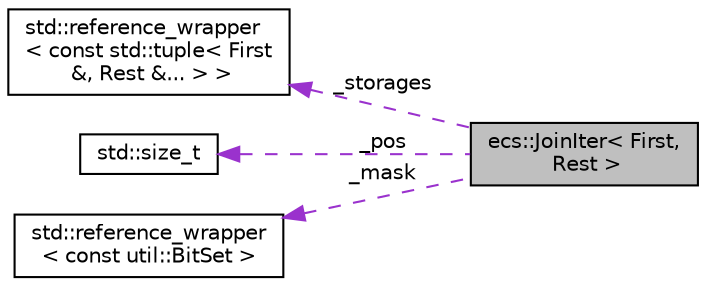 digraph "ecs::JoinIter&lt; First, Rest &gt;"
{
 // LATEX_PDF_SIZE
  edge [fontname="Helvetica",fontsize="10",labelfontname="Helvetica",labelfontsize="10"];
  node [fontname="Helvetica",fontsize="10",shape=record];
  rankdir="LR";
  Node1 [label="ecs::JoinIter\< First,\l Rest \>",height=0.2,width=0.4,color="black", fillcolor="grey75", style="filled", fontcolor="black",tooltip="The iterator type used by Join."];
  Node2 -> Node1 [dir="back",color="darkorchid3",fontsize="10",style="dashed",label=" _storages" ,fontname="Helvetica"];
  Node2 [label="std::reference_wrapper\l\< const std::tuple\< First\l &, Rest &... \> \>",height=0.2,width=0.4,color="black", fillcolor="white", style="filled",URL="/home/runner/work/Bomberman-Global-Offensive/Bomberman-Global-Offensive/doc/external/cppreference-doxygen-web.tag.xml$cpp/utility/functional/reference_wrapper.html",tooltip=" "];
  Node3 -> Node1 [dir="back",color="darkorchid3",fontsize="10",style="dashed",label=" _pos" ,fontname="Helvetica"];
  Node3 [label="std::size_t",height=0.2,width=0.4,color="black", fillcolor="white", style="filled",URL="/home/runner/work/Bomberman-Global-Offensive/Bomberman-Global-Offensive/doc/external/cppreference-doxygen-web.tag.xml$cpp/types/size_t.html",tooltip=" "];
  Node4 -> Node1 [dir="back",color="darkorchid3",fontsize="10",style="dashed",label=" _mask" ,fontname="Helvetica"];
  Node4 [label="std::reference_wrapper\l\< const util::BitSet \>",height=0.2,width=0.4,color="black", fillcolor="white", style="filled",URL="/home/runner/work/Bomberman-Global-Offensive/Bomberman-Global-Offensive/doc/external/cppreference-doxygen-web.tag.xml$cpp/utility/functional/reference_wrapper.html",tooltip=" "];
}
